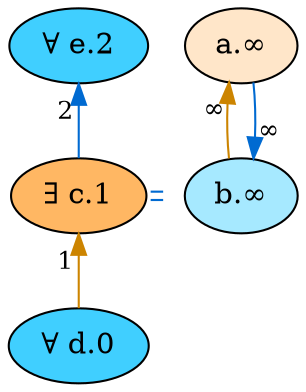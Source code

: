 digraph {
    // Node defaults can be set here if needed
    "d" [style="filled" fillcolor="#40cfff" label="∀ d.0" fontsize=14]
    "c" [style="filled" fillcolor="#ffb763" label="∃ c.1" fontsize=14]
    "e" [style="filled" fillcolor="#40cfff" label="∀ e.2" fontsize=14]
    "a" [style="filled" fillcolor="#ffe6c9" label="a.∞" fontsize=14]
    "b" [style="filled" fillcolor="#a6e9ff" label="b.∞" fontsize=14]
    edge[labeldistance=1.5 fontsize=12]
    "a" -> "b" [color="#cc8400" style="solid" dir="back" taillabel="∞" ]
    "b" -> "a" [color="#006ad1" style="solid" dir="back" taillabel="∞" ]
    "b" -> "c" [color="#006ad1:invis:#006ad1" style="dashed" dir="back" taillabel="" constraint=false]
    "c" -> "d" [color="#cc8400" style="solid" dir="back" taillabel="1" ]
    "e" -> "c" [color="#006ad1" style="solid" dir="back" taillabel="2" ]
    {rank = max d}
    {rank = min e}
}